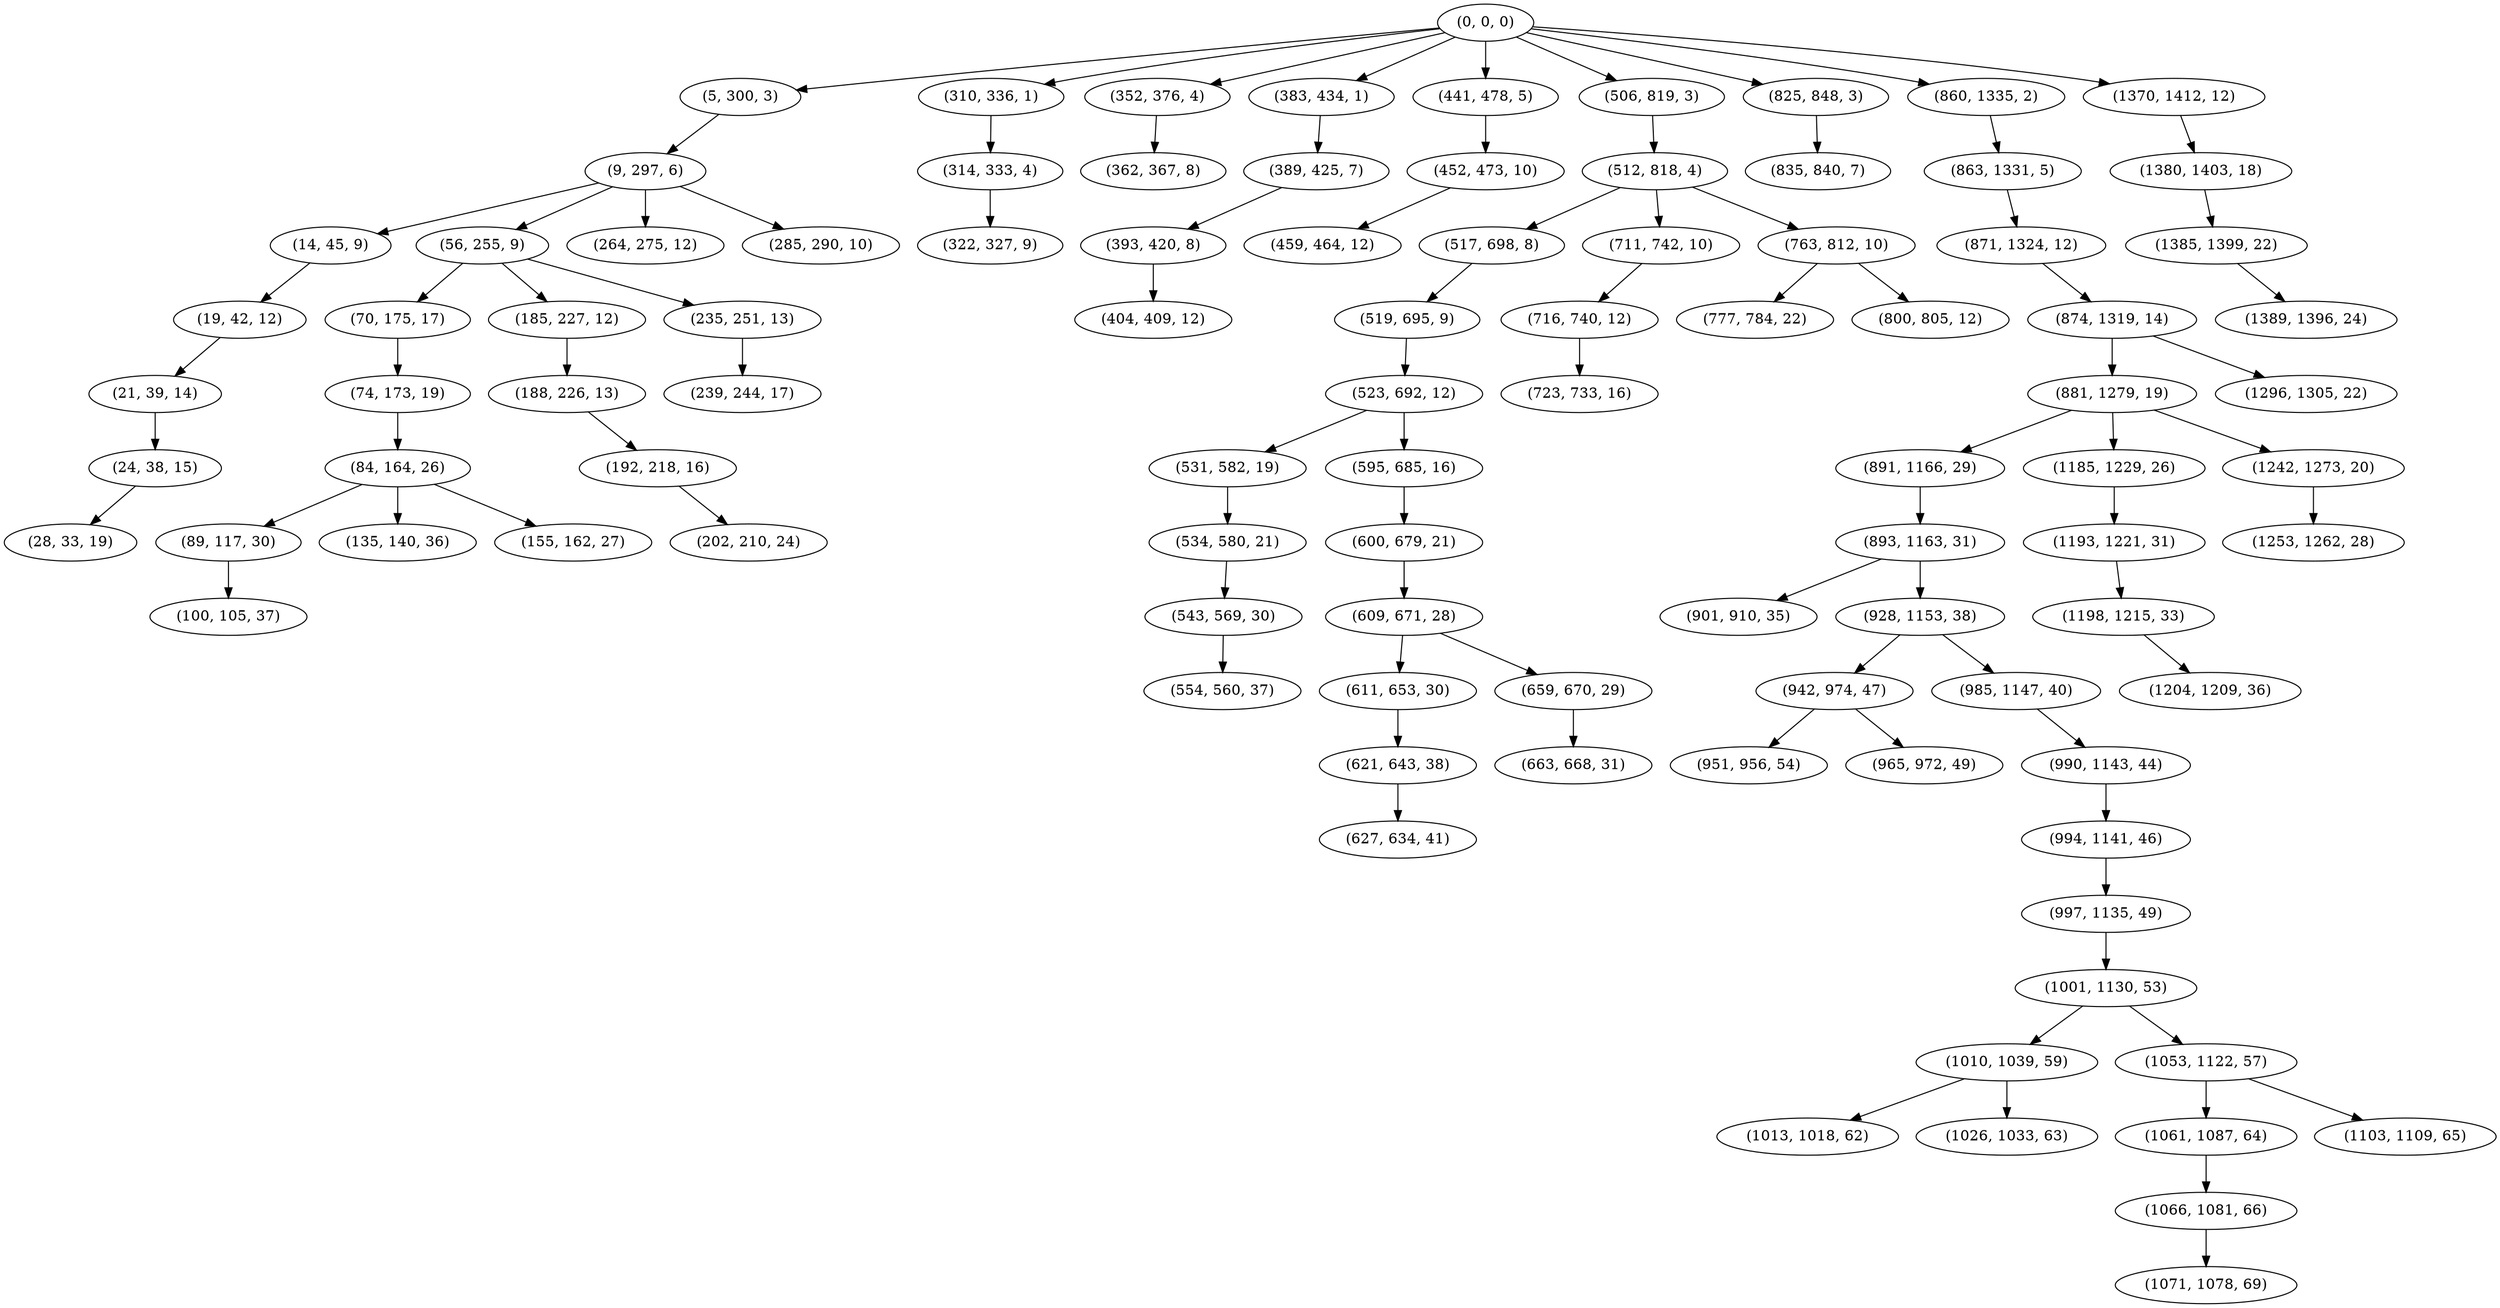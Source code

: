 digraph tree {
    "(0, 0, 0)";
    "(5, 300, 3)";
    "(9, 297, 6)";
    "(14, 45, 9)";
    "(19, 42, 12)";
    "(21, 39, 14)";
    "(24, 38, 15)";
    "(28, 33, 19)";
    "(56, 255, 9)";
    "(70, 175, 17)";
    "(74, 173, 19)";
    "(84, 164, 26)";
    "(89, 117, 30)";
    "(100, 105, 37)";
    "(135, 140, 36)";
    "(155, 162, 27)";
    "(185, 227, 12)";
    "(188, 226, 13)";
    "(192, 218, 16)";
    "(202, 210, 24)";
    "(235, 251, 13)";
    "(239, 244, 17)";
    "(264, 275, 12)";
    "(285, 290, 10)";
    "(310, 336, 1)";
    "(314, 333, 4)";
    "(322, 327, 9)";
    "(352, 376, 4)";
    "(362, 367, 8)";
    "(383, 434, 1)";
    "(389, 425, 7)";
    "(393, 420, 8)";
    "(404, 409, 12)";
    "(441, 478, 5)";
    "(452, 473, 10)";
    "(459, 464, 12)";
    "(506, 819, 3)";
    "(512, 818, 4)";
    "(517, 698, 8)";
    "(519, 695, 9)";
    "(523, 692, 12)";
    "(531, 582, 19)";
    "(534, 580, 21)";
    "(543, 569, 30)";
    "(554, 560, 37)";
    "(595, 685, 16)";
    "(600, 679, 21)";
    "(609, 671, 28)";
    "(611, 653, 30)";
    "(621, 643, 38)";
    "(627, 634, 41)";
    "(659, 670, 29)";
    "(663, 668, 31)";
    "(711, 742, 10)";
    "(716, 740, 12)";
    "(723, 733, 16)";
    "(763, 812, 10)";
    "(777, 784, 22)";
    "(800, 805, 12)";
    "(825, 848, 3)";
    "(835, 840, 7)";
    "(860, 1335, 2)";
    "(863, 1331, 5)";
    "(871, 1324, 12)";
    "(874, 1319, 14)";
    "(881, 1279, 19)";
    "(891, 1166, 29)";
    "(893, 1163, 31)";
    "(901, 910, 35)";
    "(928, 1153, 38)";
    "(942, 974, 47)";
    "(951, 956, 54)";
    "(965, 972, 49)";
    "(985, 1147, 40)";
    "(990, 1143, 44)";
    "(994, 1141, 46)";
    "(997, 1135, 49)";
    "(1001, 1130, 53)";
    "(1010, 1039, 59)";
    "(1013, 1018, 62)";
    "(1026, 1033, 63)";
    "(1053, 1122, 57)";
    "(1061, 1087, 64)";
    "(1066, 1081, 66)";
    "(1071, 1078, 69)";
    "(1103, 1109, 65)";
    "(1185, 1229, 26)";
    "(1193, 1221, 31)";
    "(1198, 1215, 33)";
    "(1204, 1209, 36)";
    "(1242, 1273, 20)";
    "(1253, 1262, 28)";
    "(1296, 1305, 22)";
    "(1370, 1412, 12)";
    "(1380, 1403, 18)";
    "(1385, 1399, 22)";
    "(1389, 1396, 24)";
    "(0, 0, 0)" -> "(5, 300, 3)";
    "(0, 0, 0)" -> "(310, 336, 1)";
    "(0, 0, 0)" -> "(352, 376, 4)";
    "(0, 0, 0)" -> "(383, 434, 1)";
    "(0, 0, 0)" -> "(441, 478, 5)";
    "(0, 0, 0)" -> "(506, 819, 3)";
    "(0, 0, 0)" -> "(825, 848, 3)";
    "(0, 0, 0)" -> "(860, 1335, 2)";
    "(0, 0, 0)" -> "(1370, 1412, 12)";
    "(5, 300, 3)" -> "(9, 297, 6)";
    "(9, 297, 6)" -> "(14, 45, 9)";
    "(9, 297, 6)" -> "(56, 255, 9)";
    "(9, 297, 6)" -> "(264, 275, 12)";
    "(9, 297, 6)" -> "(285, 290, 10)";
    "(14, 45, 9)" -> "(19, 42, 12)";
    "(19, 42, 12)" -> "(21, 39, 14)";
    "(21, 39, 14)" -> "(24, 38, 15)";
    "(24, 38, 15)" -> "(28, 33, 19)";
    "(56, 255, 9)" -> "(70, 175, 17)";
    "(56, 255, 9)" -> "(185, 227, 12)";
    "(56, 255, 9)" -> "(235, 251, 13)";
    "(70, 175, 17)" -> "(74, 173, 19)";
    "(74, 173, 19)" -> "(84, 164, 26)";
    "(84, 164, 26)" -> "(89, 117, 30)";
    "(84, 164, 26)" -> "(135, 140, 36)";
    "(84, 164, 26)" -> "(155, 162, 27)";
    "(89, 117, 30)" -> "(100, 105, 37)";
    "(185, 227, 12)" -> "(188, 226, 13)";
    "(188, 226, 13)" -> "(192, 218, 16)";
    "(192, 218, 16)" -> "(202, 210, 24)";
    "(235, 251, 13)" -> "(239, 244, 17)";
    "(310, 336, 1)" -> "(314, 333, 4)";
    "(314, 333, 4)" -> "(322, 327, 9)";
    "(352, 376, 4)" -> "(362, 367, 8)";
    "(383, 434, 1)" -> "(389, 425, 7)";
    "(389, 425, 7)" -> "(393, 420, 8)";
    "(393, 420, 8)" -> "(404, 409, 12)";
    "(441, 478, 5)" -> "(452, 473, 10)";
    "(452, 473, 10)" -> "(459, 464, 12)";
    "(506, 819, 3)" -> "(512, 818, 4)";
    "(512, 818, 4)" -> "(517, 698, 8)";
    "(512, 818, 4)" -> "(711, 742, 10)";
    "(512, 818, 4)" -> "(763, 812, 10)";
    "(517, 698, 8)" -> "(519, 695, 9)";
    "(519, 695, 9)" -> "(523, 692, 12)";
    "(523, 692, 12)" -> "(531, 582, 19)";
    "(523, 692, 12)" -> "(595, 685, 16)";
    "(531, 582, 19)" -> "(534, 580, 21)";
    "(534, 580, 21)" -> "(543, 569, 30)";
    "(543, 569, 30)" -> "(554, 560, 37)";
    "(595, 685, 16)" -> "(600, 679, 21)";
    "(600, 679, 21)" -> "(609, 671, 28)";
    "(609, 671, 28)" -> "(611, 653, 30)";
    "(609, 671, 28)" -> "(659, 670, 29)";
    "(611, 653, 30)" -> "(621, 643, 38)";
    "(621, 643, 38)" -> "(627, 634, 41)";
    "(659, 670, 29)" -> "(663, 668, 31)";
    "(711, 742, 10)" -> "(716, 740, 12)";
    "(716, 740, 12)" -> "(723, 733, 16)";
    "(763, 812, 10)" -> "(777, 784, 22)";
    "(763, 812, 10)" -> "(800, 805, 12)";
    "(825, 848, 3)" -> "(835, 840, 7)";
    "(860, 1335, 2)" -> "(863, 1331, 5)";
    "(863, 1331, 5)" -> "(871, 1324, 12)";
    "(871, 1324, 12)" -> "(874, 1319, 14)";
    "(874, 1319, 14)" -> "(881, 1279, 19)";
    "(874, 1319, 14)" -> "(1296, 1305, 22)";
    "(881, 1279, 19)" -> "(891, 1166, 29)";
    "(881, 1279, 19)" -> "(1185, 1229, 26)";
    "(881, 1279, 19)" -> "(1242, 1273, 20)";
    "(891, 1166, 29)" -> "(893, 1163, 31)";
    "(893, 1163, 31)" -> "(901, 910, 35)";
    "(893, 1163, 31)" -> "(928, 1153, 38)";
    "(928, 1153, 38)" -> "(942, 974, 47)";
    "(928, 1153, 38)" -> "(985, 1147, 40)";
    "(942, 974, 47)" -> "(951, 956, 54)";
    "(942, 974, 47)" -> "(965, 972, 49)";
    "(985, 1147, 40)" -> "(990, 1143, 44)";
    "(990, 1143, 44)" -> "(994, 1141, 46)";
    "(994, 1141, 46)" -> "(997, 1135, 49)";
    "(997, 1135, 49)" -> "(1001, 1130, 53)";
    "(1001, 1130, 53)" -> "(1010, 1039, 59)";
    "(1001, 1130, 53)" -> "(1053, 1122, 57)";
    "(1010, 1039, 59)" -> "(1013, 1018, 62)";
    "(1010, 1039, 59)" -> "(1026, 1033, 63)";
    "(1053, 1122, 57)" -> "(1061, 1087, 64)";
    "(1053, 1122, 57)" -> "(1103, 1109, 65)";
    "(1061, 1087, 64)" -> "(1066, 1081, 66)";
    "(1066, 1081, 66)" -> "(1071, 1078, 69)";
    "(1185, 1229, 26)" -> "(1193, 1221, 31)";
    "(1193, 1221, 31)" -> "(1198, 1215, 33)";
    "(1198, 1215, 33)" -> "(1204, 1209, 36)";
    "(1242, 1273, 20)" -> "(1253, 1262, 28)";
    "(1370, 1412, 12)" -> "(1380, 1403, 18)";
    "(1380, 1403, 18)" -> "(1385, 1399, 22)";
    "(1385, 1399, 22)" -> "(1389, 1396, 24)";
}
